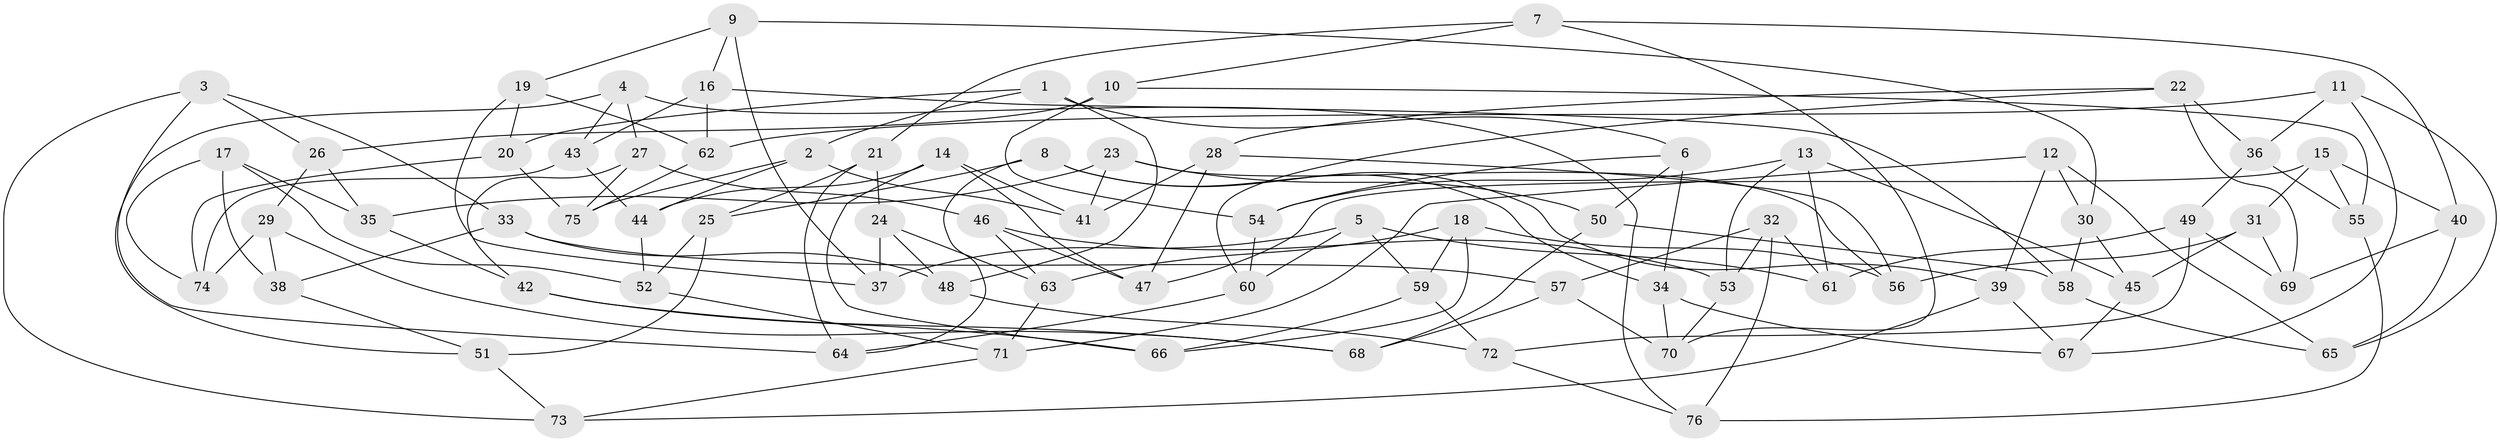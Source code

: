 // coarse degree distribution, {5: 0.23255813953488372, 6: 0.5116279069767442, 4: 0.2558139534883721}
// Generated by graph-tools (version 1.1) at 2025/52/02/27/25 19:52:34]
// undirected, 76 vertices, 152 edges
graph export_dot {
graph [start="1"]
  node [color=gray90,style=filled];
  1;
  2;
  3;
  4;
  5;
  6;
  7;
  8;
  9;
  10;
  11;
  12;
  13;
  14;
  15;
  16;
  17;
  18;
  19;
  20;
  21;
  22;
  23;
  24;
  25;
  26;
  27;
  28;
  29;
  30;
  31;
  32;
  33;
  34;
  35;
  36;
  37;
  38;
  39;
  40;
  41;
  42;
  43;
  44;
  45;
  46;
  47;
  48;
  49;
  50;
  51;
  52;
  53;
  54;
  55;
  56;
  57;
  58;
  59;
  60;
  61;
  62;
  63;
  64;
  65;
  66;
  67;
  68;
  69;
  70;
  71;
  72;
  73;
  74;
  75;
  76;
  1 -- 2;
  1 -- 20;
  1 -- 48;
  1 -- 6;
  2 -- 75;
  2 -- 44;
  2 -- 41;
  3 -- 64;
  3 -- 26;
  3 -- 73;
  3 -- 33;
  4 -- 27;
  4 -- 51;
  4 -- 43;
  4 -- 76;
  5 -- 59;
  5 -- 37;
  5 -- 60;
  5 -- 61;
  6 -- 34;
  6 -- 54;
  6 -- 50;
  7 -- 70;
  7 -- 40;
  7 -- 10;
  7 -- 21;
  8 -- 64;
  8 -- 39;
  8 -- 25;
  8 -- 34;
  9 -- 19;
  9 -- 37;
  9 -- 16;
  9 -- 30;
  10 -- 26;
  10 -- 54;
  10 -- 55;
  11 -- 36;
  11 -- 67;
  11 -- 62;
  11 -- 65;
  12 -- 65;
  12 -- 39;
  12 -- 30;
  12 -- 71;
  13 -- 61;
  13 -- 54;
  13 -- 45;
  13 -- 53;
  14 -- 44;
  14 -- 47;
  14 -- 66;
  14 -- 41;
  15 -- 47;
  15 -- 31;
  15 -- 40;
  15 -- 55;
  16 -- 58;
  16 -- 43;
  16 -- 62;
  17 -- 52;
  17 -- 74;
  17 -- 35;
  17 -- 38;
  18 -- 59;
  18 -- 56;
  18 -- 63;
  18 -- 66;
  19 -- 20;
  19 -- 62;
  19 -- 37;
  20 -- 75;
  20 -- 74;
  21 -- 25;
  21 -- 24;
  21 -- 64;
  22 -- 36;
  22 -- 69;
  22 -- 28;
  22 -- 60;
  23 -- 50;
  23 -- 41;
  23 -- 56;
  23 -- 35;
  24 -- 37;
  24 -- 48;
  24 -- 63;
  25 -- 51;
  25 -- 52;
  26 -- 35;
  26 -- 29;
  27 -- 75;
  27 -- 42;
  27 -- 46;
  28 -- 47;
  28 -- 56;
  28 -- 41;
  29 -- 38;
  29 -- 74;
  29 -- 68;
  30 -- 58;
  30 -- 45;
  31 -- 45;
  31 -- 69;
  31 -- 56;
  32 -- 76;
  32 -- 53;
  32 -- 57;
  32 -- 61;
  33 -- 48;
  33 -- 57;
  33 -- 38;
  34 -- 67;
  34 -- 70;
  35 -- 42;
  36 -- 49;
  36 -- 55;
  38 -- 51;
  39 -- 73;
  39 -- 67;
  40 -- 65;
  40 -- 69;
  42 -- 68;
  42 -- 66;
  43 -- 74;
  43 -- 44;
  44 -- 52;
  45 -- 67;
  46 -- 53;
  46 -- 47;
  46 -- 63;
  48 -- 72;
  49 -- 61;
  49 -- 72;
  49 -- 69;
  50 -- 58;
  50 -- 68;
  51 -- 73;
  52 -- 71;
  53 -- 70;
  54 -- 60;
  55 -- 76;
  57 -- 68;
  57 -- 70;
  58 -- 65;
  59 -- 66;
  59 -- 72;
  60 -- 64;
  62 -- 75;
  63 -- 71;
  71 -- 73;
  72 -- 76;
}
